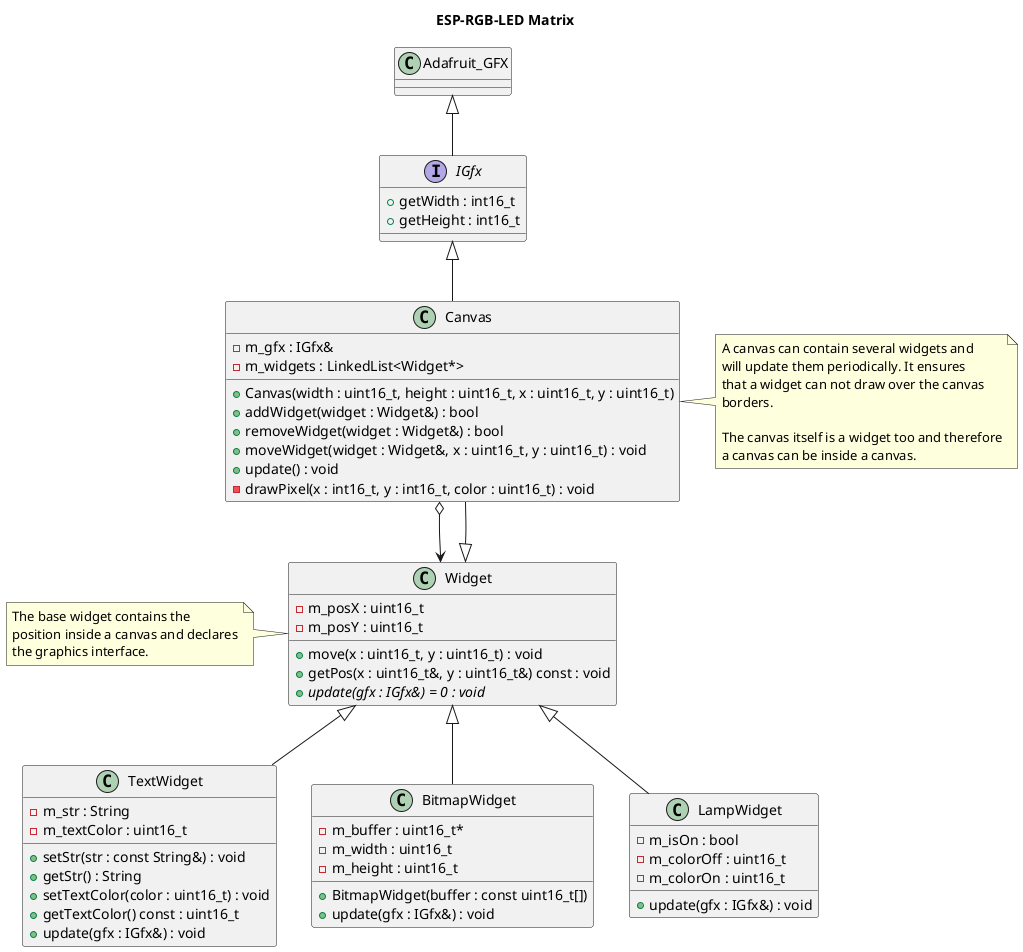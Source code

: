 @startuml

title ESP-RGB-LED Matrix

class Adafruit_GFX

interface IGfx {

    + getWidth : int16_t
    + getHeight : int16_t
}

Adafruit_GFX <|-- IGfx

class Canvas {
    - m_gfx : IGfx&
    - m_widgets : LinkedList<Widget*>
    + Canvas(width : uint16_t, height : uint16_t, x : uint16_t, y : uint16_t)
    + addWidget(widget : Widget&) : bool
    + removeWidget(widget : Widget&) : bool
    + moveWidget(widget : Widget&, x : uint16_t, y : uint16_t) : void
    + update() : void
    - drawPixel(x : int16_t, y : int16_t, color : uint16_t) : void
}

IGfx <|-- Canvas
Widget <|-- Canvas
Canvas o--> Widget

note right of Canvas
    A canvas can contain several widgets and
    will update them periodically. It ensures
    that a widget can not draw over the canvas
    borders.

    The canvas itself is a widget too and therefore
    a canvas can be inside a canvas.
end note

class Widget {
    - m_posX : uint16_t
    - m_posY : uint16_t
    + move(x : uint16_t, y : uint16_t) : void
    + getPos(x : uint16_t&, y : uint16_t&) const : void
    + {abstract} update(gfx : IGfx&) = 0 : void
}

note left of Widget
    The base widget contains the
    position inside a canvas and declares
    the graphics interface.
end note

class TextWidget {
    - m_str : String
    - m_textColor : uint16_t
    + setStr(str : const String&) : void
    + getStr() : String
    + setTextColor(color : uint16_t) : void
    + getTextColor() const : uint16_t
    + update(gfx : IGfx&) : void
}

Widget <|-- TextWidget

class BitmapWidget {
    - m_buffer : uint16_t*
    - m_width : uint16_t
    - m_height : uint16_t
    + BitmapWidget(buffer : const uint16_t[])
    + update(gfx : IGfx&) : void
}

Widget <|-- BitmapWidget

class LampWidget {
    - m_isOn : bool
    - m_colorOff : uint16_t
    - m_colorOn : uint16_t
    + update(gfx : IGfx&) : void
}

Widget <|-- LampWidget

@enduml